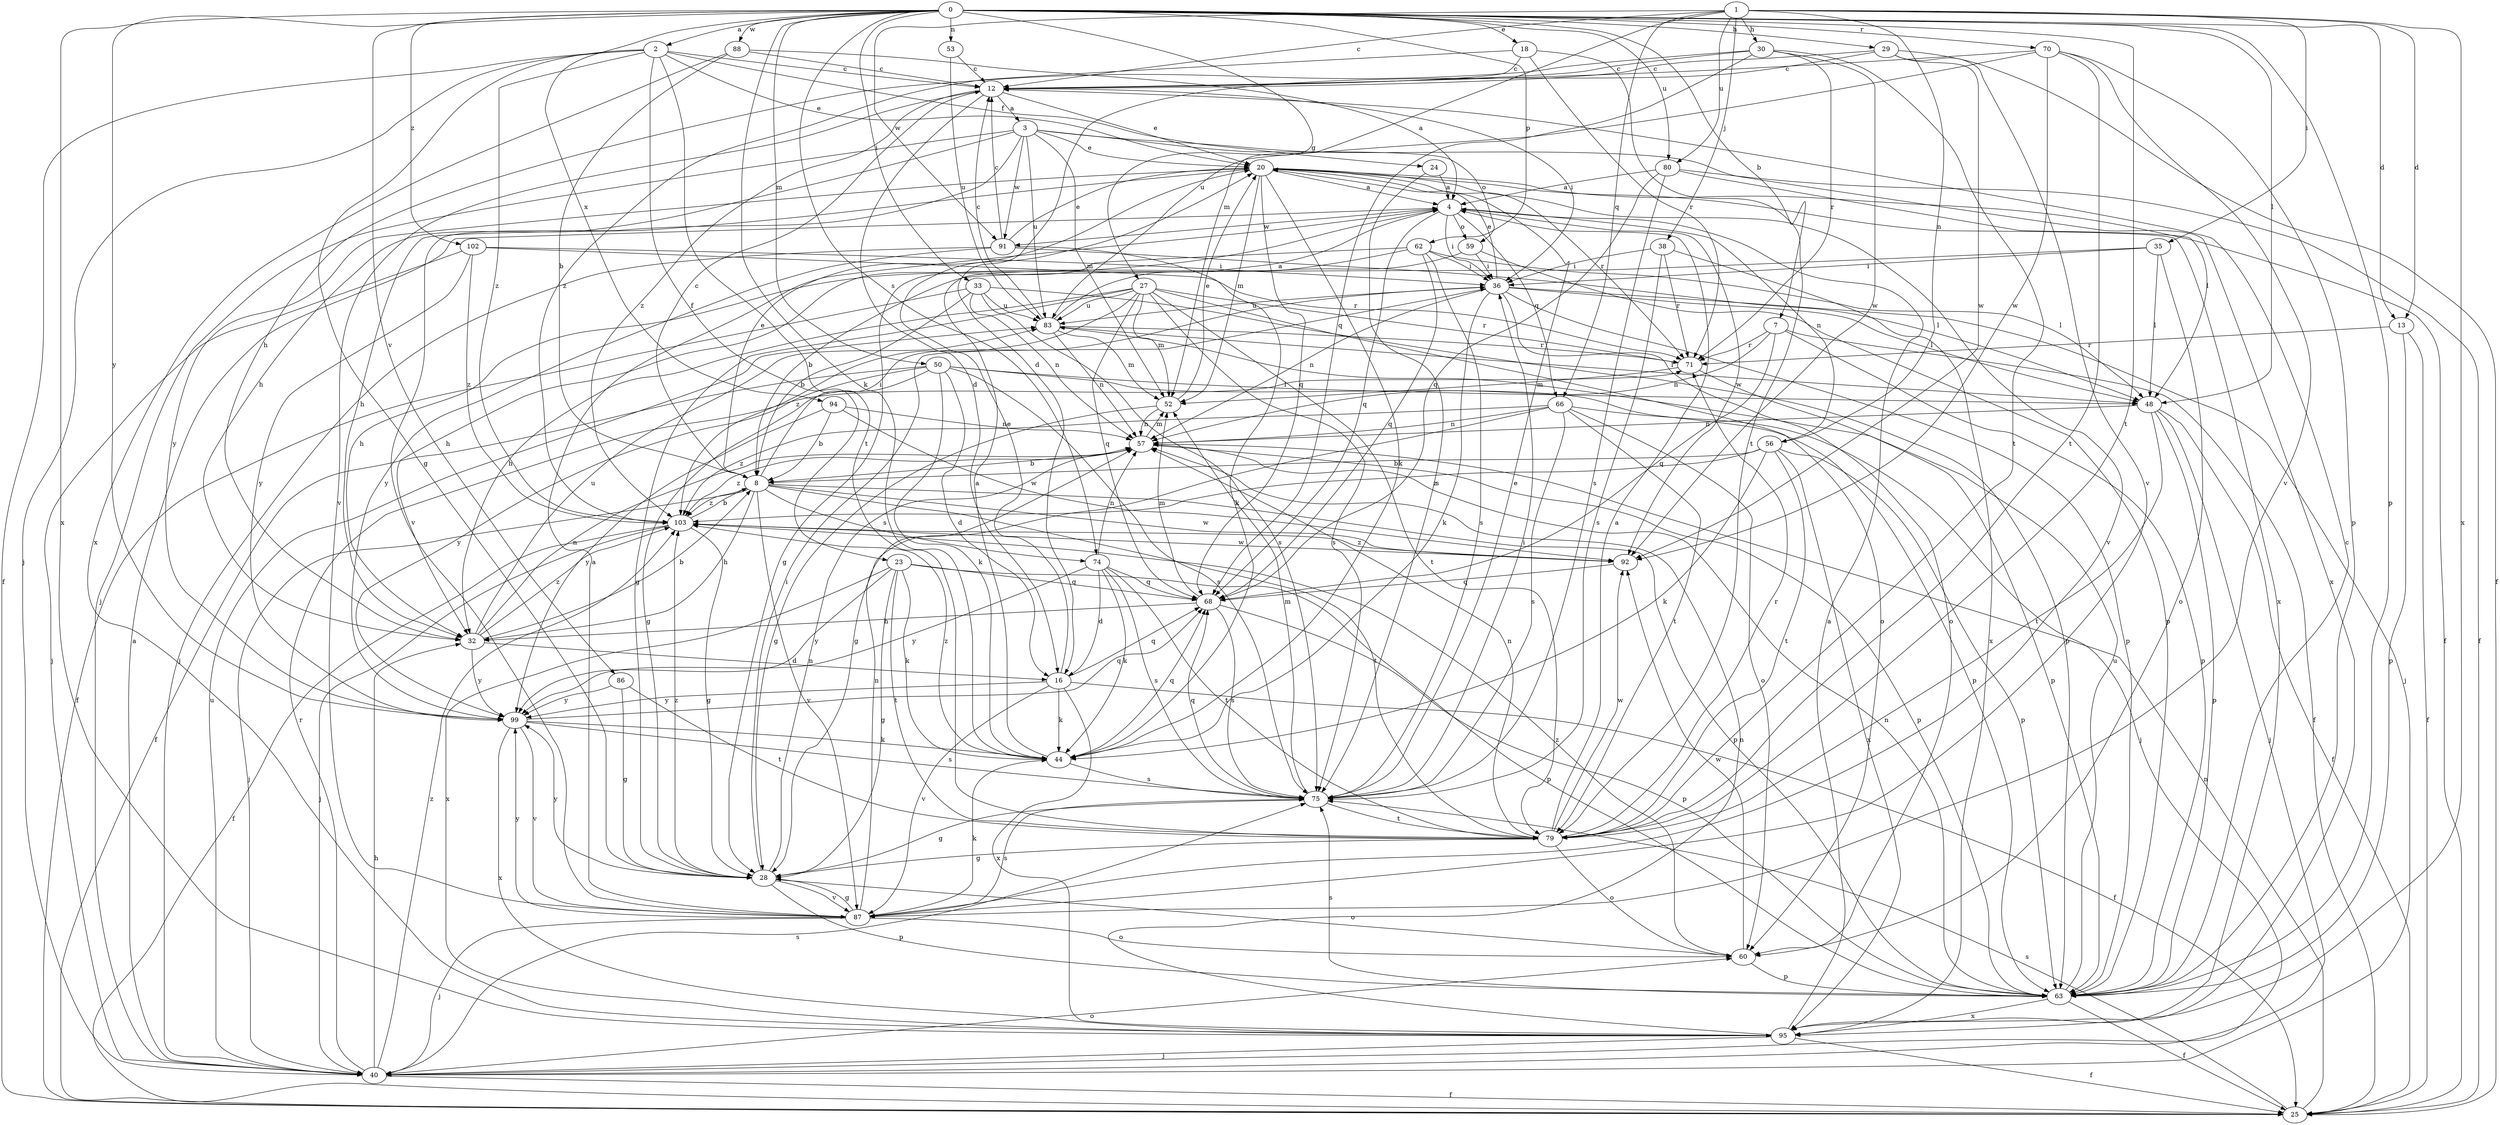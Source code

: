strict digraph  {
0;
1;
2;
3;
4;
7;
8;
12;
13;
16;
18;
20;
23;
24;
25;
27;
28;
29;
30;
32;
33;
35;
36;
38;
40;
44;
48;
50;
52;
53;
56;
57;
59;
60;
62;
63;
66;
68;
70;
71;
74;
75;
79;
80;
83;
86;
87;
88;
91;
92;
94;
95;
99;
102;
103;
0 -> 2  [label=a];
0 -> 7  [label=b];
0 -> 13  [label=d];
0 -> 18  [label=e];
0 -> 27  [label=g];
0 -> 29  [label=h];
0 -> 33  [label=i];
0 -> 44  [label=k];
0 -> 48  [label=l];
0 -> 50  [label=m];
0 -> 53  [label=n];
0 -> 62  [label=p];
0 -> 63  [label=p];
0 -> 70  [label=r];
0 -> 74  [label=s];
0 -> 79  [label=t];
0 -> 80  [label=u];
0 -> 86  [label=v];
0 -> 88  [label=w];
0 -> 94  [label=x];
0 -> 95  [label=x];
0 -> 99  [label=y];
0 -> 102  [label=z];
1 -> 12  [label=c];
1 -> 13  [label=d];
1 -> 30  [label=h];
1 -> 35  [label=i];
1 -> 38  [label=j];
1 -> 52  [label=m];
1 -> 56  [label=n];
1 -> 66  [label=q];
1 -> 80  [label=u];
1 -> 91  [label=w];
1 -> 95  [label=x];
2 -> 12  [label=c];
2 -> 20  [label=e];
2 -> 23  [label=f];
2 -> 24  [label=f];
2 -> 25  [label=f];
2 -> 28  [label=g];
2 -> 40  [label=j];
2 -> 79  [label=t];
2 -> 103  [label=z];
3 -> 20  [label=e];
3 -> 32  [label=h];
3 -> 40  [label=j];
3 -> 52  [label=m];
3 -> 59  [label=o];
3 -> 83  [label=u];
3 -> 87  [label=v];
3 -> 91  [label=w];
3 -> 95  [label=x];
4 -> 36  [label=i];
4 -> 56  [label=n];
4 -> 59  [label=o];
4 -> 66  [label=q];
4 -> 68  [label=q];
4 -> 91  [label=w];
4 -> 92  [label=w];
7 -> 25  [label=f];
7 -> 57  [label=n];
7 -> 63  [label=p];
7 -> 68  [label=q];
7 -> 71  [label=r];
8 -> 12  [label=c];
8 -> 20  [label=e];
8 -> 32  [label=h];
8 -> 36  [label=i];
8 -> 40  [label=j];
8 -> 63  [label=p];
8 -> 74  [label=s];
8 -> 79  [label=t];
8 -> 87  [label=v];
8 -> 92  [label=w];
8 -> 103  [label=z];
12 -> 3  [label=a];
12 -> 16  [label=d];
12 -> 20  [label=e];
12 -> 36  [label=i];
12 -> 87  [label=v];
12 -> 103  [label=z];
13 -> 25  [label=f];
13 -> 63  [label=p];
13 -> 71  [label=r];
16 -> 20  [label=e];
16 -> 25  [label=f];
16 -> 44  [label=k];
16 -> 68  [label=q];
16 -> 87  [label=v];
16 -> 95  [label=x];
16 -> 99  [label=y];
18 -> 12  [label=c];
18 -> 71  [label=r];
18 -> 79  [label=t];
18 -> 103  [label=z];
20 -> 4  [label=a];
20 -> 25  [label=f];
20 -> 32  [label=h];
20 -> 44  [label=k];
20 -> 52  [label=m];
20 -> 68  [label=q];
20 -> 71  [label=r];
20 -> 87  [label=v];
20 -> 95  [label=x];
20 -> 99  [label=y];
23 -> 28  [label=g];
23 -> 44  [label=k];
23 -> 63  [label=p];
23 -> 68  [label=q];
23 -> 79  [label=t];
23 -> 95  [label=x];
23 -> 99  [label=y];
24 -> 4  [label=a];
24 -> 75  [label=s];
25 -> 57  [label=n];
25 -> 75  [label=s];
27 -> 28  [label=g];
27 -> 32  [label=h];
27 -> 52  [label=m];
27 -> 60  [label=o];
27 -> 68  [label=q];
27 -> 71  [label=r];
27 -> 75  [label=s];
27 -> 79  [label=t];
27 -> 83  [label=u];
27 -> 103  [label=z];
28 -> 36  [label=i];
28 -> 57  [label=n];
28 -> 60  [label=o];
28 -> 63  [label=p];
28 -> 87  [label=v];
28 -> 99  [label=y];
28 -> 103  [label=z];
29 -> 12  [label=c];
29 -> 16  [label=d];
29 -> 25  [label=f];
29 -> 87  [label=v];
29 -> 92  [label=w];
30 -> 12  [label=c];
30 -> 32  [label=h];
30 -> 68  [label=q];
30 -> 71  [label=r];
30 -> 79  [label=t];
30 -> 92  [label=w];
32 -> 8  [label=b];
32 -> 16  [label=d];
32 -> 57  [label=n];
32 -> 83  [label=u];
32 -> 99  [label=y];
32 -> 103  [label=z];
33 -> 8  [label=b];
33 -> 25  [label=f];
33 -> 57  [label=n];
33 -> 63  [label=p];
33 -> 75  [label=s];
33 -> 83  [label=u];
35 -> 8  [label=b];
35 -> 36  [label=i];
35 -> 48  [label=l];
35 -> 60  [label=o];
36 -> 20  [label=e];
36 -> 40  [label=j];
36 -> 44  [label=k];
36 -> 48  [label=l];
36 -> 57  [label=n];
36 -> 60  [label=o];
36 -> 63  [label=p];
36 -> 83  [label=u];
38 -> 36  [label=i];
38 -> 71  [label=r];
38 -> 75  [label=s];
38 -> 95  [label=x];
40 -> 4  [label=a];
40 -> 25  [label=f];
40 -> 32  [label=h];
40 -> 60  [label=o];
40 -> 71  [label=r];
40 -> 75  [label=s];
40 -> 83  [label=u];
40 -> 103  [label=z];
44 -> 4  [label=a];
44 -> 68  [label=q];
44 -> 75  [label=s];
44 -> 103  [label=z];
48 -> 25  [label=f];
48 -> 40  [label=j];
48 -> 57  [label=n];
48 -> 63  [label=p];
48 -> 79  [label=t];
50 -> 16  [label=d];
50 -> 25  [label=f];
50 -> 28  [label=g];
50 -> 44  [label=k];
50 -> 48  [label=l];
50 -> 63  [label=p];
50 -> 75  [label=s];
50 -> 99  [label=y];
52 -> 20  [label=e];
52 -> 28  [label=g];
52 -> 57  [label=n];
53 -> 12  [label=c];
53 -> 83  [label=u];
56 -> 8  [label=b];
56 -> 44  [label=k];
56 -> 63  [label=p];
56 -> 79  [label=t];
56 -> 95  [label=x];
56 -> 103  [label=z];
57 -> 8  [label=b];
57 -> 52  [label=m];
57 -> 63  [label=p];
57 -> 103  [label=z];
59 -> 32  [label=h];
59 -> 36  [label=i];
59 -> 63  [label=p];
60 -> 63  [label=p];
60 -> 92  [label=w];
60 -> 103  [label=z];
62 -> 28  [label=g];
62 -> 32  [label=h];
62 -> 36  [label=i];
62 -> 48  [label=l];
62 -> 68  [label=q];
62 -> 75  [label=s];
63 -> 12  [label=c];
63 -> 25  [label=f];
63 -> 57  [label=n];
63 -> 75  [label=s];
63 -> 83  [label=u];
63 -> 95  [label=x];
66 -> 28  [label=g];
66 -> 40  [label=j];
66 -> 57  [label=n];
66 -> 60  [label=o];
66 -> 75  [label=s];
66 -> 79  [label=t];
66 -> 103  [label=z];
68 -> 32  [label=h];
68 -> 52  [label=m];
68 -> 63  [label=p];
68 -> 75  [label=s];
70 -> 12  [label=c];
70 -> 63  [label=p];
70 -> 79  [label=t];
70 -> 83  [label=u];
70 -> 87  [label=v];
70 -> 92  [label=w];
71 -> 52  [label=m];
71 -> 63  [label=p];
74 -> 16  [label=d];
74 -> 44  [label=k];
74 -> 57  [label=n];
74 -> 68  [label=q];
74 -> 75  [label=s];
74 -> 79  [label=t];
74 -> 99  [label=y];
75 -> 20  [label=e];
75 -> 28  [label=g];
75 -> 36  [label=i];
75 -> 52  [label=m];
75 -> 68  [label=q];
75 -> 79  [label=t];
79 -> 4  [label=a];
79 -> 28  [label=g];
79 -> 57  [label=n];
79 -> 60  [label=o];
79 -> 71  [label=r];
79 -> 92  [label=w];
80 -> 4  [label=a];
80 -> 25  [label=f];
80 -> 48  [label=l];
80 -> 68  [label=q];
80 -> 75  [label=s];
83 -> 4  [label=a];
83 -> 12  [label=c];
83 -> 48  [label=l];
83 -> 52  [label=m];
83 -> 57  [label=n];
83 -> 71  [label=r];
86 -> 28  [label=g];
86 -> 79  [label=t];
86 -> 99  [label=y];
87 -> 4  [label=a];
87 -> 28  [label=g];
87 -> 40  [label=j];
87 -> 44  [label=k];
87 -> 57  [label=n];
87 -> 60  [label=o];
87 -> 75  [label=s];
87 -> 99  [label=y];
88 -> 4  [label=a];
88 -> 8  [label=b];
88 -> 12  [label=c];
88 -> 95  [label=x];
91 -> 12  [label=c];
91 -> 20  [label=e];
91 -> 40  [label=j];
91 -> 44  [label=k];
91 -> 48  [label=l];
91 -> 99  [label=y];
92 -> 68  [label=q];
92 -> 103  [label=z];
94 -> 8  [label=b];
94 -> 57  [label=n];
94 -> 92  [label=w];
94 -> 99  [label=y];
95 -> 4  [label=a];
95 -> 25  [label=f];
95 -> 40  [label=j];
95 -> 57  [label=n];
99 -> 44  [label=k];
99 -> 68  [label=q];
99 -> 75  [label=s];
99 -> 87  [label=v];
99 -> 95  [label=x];
102 -> 36  [label=i];
102 -> 40  [label=j];
102 -> 71  [label=r];
102 -> 99  [label=y];
102 -> 103  [label=z];
103 -> 8  [label=b];
103 -> 25  [label=f];
103 -> 28  [label=g];
103 -> 40  [label=j];
103 -> 92  [label=w];
}
